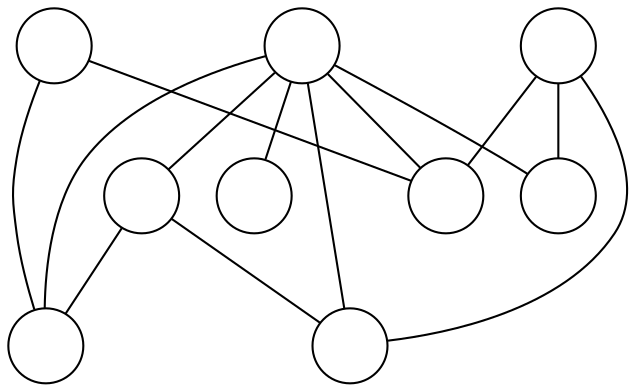 graph G {
  node[label="", shape=circle]
  0;
  1;
  2;
  3;
  4;
  5;
  6;
  7;
  8;
  5 -- 0;
  5 -- 1;
  6 -- 0;
  6 -- 2;
  7 -- 1;
  7 -- 2;
  7 -- 3;
  8 -- 0;
  8 -- 1;
  8 -- 2;
  8 -- 3;
  8 -- 4;
  8 -- 5;
}
